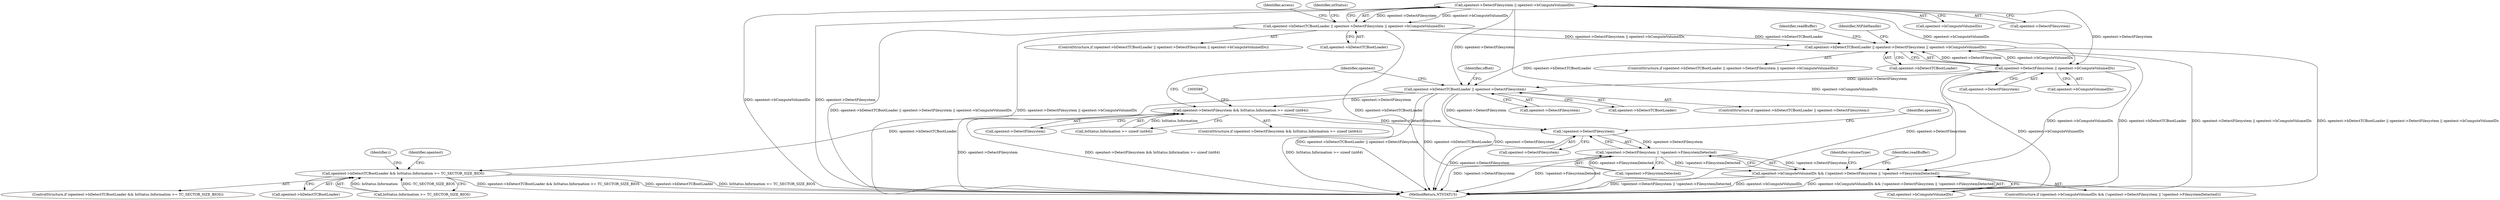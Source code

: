 digraph "0_VeraCrypt_f30f9339c9a0b9bbcc6f5ad38804af39db1f479e@API" {
"1000409" [label="(Call,opentest->DetectFilesystem || opentest->bComputeVolumeIDs)"];
"1000405" [label="(Call,opentest->bDetectTCBootLoader || opentest->DetectFilesystem || opentest->bComputeVolumeIDs)"];
"1000473" [label="(Call,opentest->bDetectTCBootLoader || opentest->DetectFilesystem || opentest->bComputeVolumeIDs)"];
"1000500" [label="(Call,opentest->bDetectTCBootLoader || opentest->DetectFilesystem)"];
"1000533" [label="(Call,opentest->bDetectTCBootLoader && IoStatus.Information >= TC_SECTOR_SIZE_BIOS)"];
"1000574" [label="(Call,opentest->DetectFilesystem && IoStatus.Information >= sizeof (int64))"];
"1000628" [label="(Call,!opentest->DetectFilesystem)"];
"1000627" [label="(Call,!opentest->DetectFilesystem || !opentest->FilesystemDetected)"];
"1000623" [label="(Call,opentest->bComputeVolumeIDs && (!opentest->DetectFilesystem || !opentest->FilesystemDetected))"];
"1000477" [label="(Call,opentest->DetectFilesystem || opentest->bComputeVolumeIDs)"];
"1000404" [label="(ControlStructure,if (opentest->bDetectTCBootLoader || opentest->DetectFilesystem || opentest->bComputeVolumeIDs))"];
"1000500" [label="(Call,opentest->bDetectTCBootLoader || opentest->DetectFilesystem)"];
"1000624" [label="(Call,opentest->bComputeVolumeIDs)"];
"1000578" [label="(Call,IoStatus.Information >= sizeof (int64))"];
"1000640" [label="(Identifier,volumeType)"];
"1000534" [label="(Call,opentest->bDetectTCBootLoader)"];
"1000409" [label="(Call,opentest->DetectFilesystem || opentest->bComputeVolumeIDs)"];
"1000510" [label="(Identifier,offset)"];
"1000699" [label="(Identifier,readBuffer)"];
"1000537" [label="(Call,IoStatus.Information >= TC_SECTOR_SIZE_BIOS)"];
"1000417" [label="(Identifier,access)"];
"1000504" [label="(Call,opentest->DetectFilesystem)"];
"1000545" [label="(Identifier,i)"];
"1000634" [label="(Identifier,opentest)"];
"1000405" [label="(Call,opentest->bDetectTCBootLoader || opentest->DetectFilesystem || opentest->bComputeVolumeIDs)"];
"1000472" [label="(ControlStructure,if (opentest->bDetectTCBootLoader || opentest->DetectFilesystem || opentest->bComputeVolumeIDs))"];
"1000622" [label="(ControlStructure,if (opentest->bComputeVolumeIDs && (!opentest->DetectFilesystem || !opentest->FilesystemDetected)))"];
"1000627" [label="(Call,!opentest->DetectFilesystem || !opentest->FilesystemDetected)"];
"1000478" [label="(Call,opentest->DetectFilesystem)"];
"1000628" [label="(Call,!opentest->DetectFilesystem)"];
"1000406" [label="(Call,opentest->bDetectTCBootLoader)"];
"1000632" [label="(Call,!opentest->FilesystemDetected)"];
"1000413" [label="(Call,opentest->bComputeVolumeIDs)"];
"1000573" [label="(ControlStructure,if (opentest->DetectFilesystem && IoStatus.Information >= sizeof (int64)))"];
"1000629" [label="(Call,opentest->DetectFilesystem)"];
"1000532" [label="(ControlStructure,if (opentest->bDetectTCBootLoader && IoStatus.Information >= TC_SECTOR_SIZE_BIOS))"];
"1000574" [label="(Call,opentest->DetectFilesystem && IoStatus.Information >= sizeof (int64))"];
"1000473" [label="(Call,opentest->bDetectTCBootLoader || opentest->DetectFilesystem || opentest->bComputeVolumeIDs)"];
"1000575" [label="(Call,opentest->DetectFilesystem)"];
"1000420" [label="(Identifier,ntStatus)"];
"1000576" [label="(Identifier,opentest)"];
"1000623" [label="(Call,opentest->bComputeVolumeIDs && (!opentest->DetectFilesystem || !opentest->FilesystemDetected))"];
"1000410" [label="(Call,opentest->DetectFilesystem)"];
"1003200" [label="(MethodReturn,NTSTATUS)"];
"1000474" [label="(Call,opentest->bDetectTCBootLoader)"];
"1000487" [label="(Identifier,readBuffer)"];
"1000701" [label="(Identifier,NtFileHandle)"];
"1000501" [label="(Call,opentest->bDetectTCBootLoader)"];
"1000499" [label="(ControlStructure,if (opentest->bDetectTCBootLoader || opentest->DetectFilesystem))"];
"1000625" [label="(Identifier,opentest)"];
"1000477" [label="(Call,opentest->DetectFilesystem || opentest->bComputeVolumeIDs)"];
"1000481" [label="(Call,opentest->bComputeVolumeIDs)"];
"1000533" [label="(Call,opentest->bDetectTCBootLoader && IoStatus.Information >= TC_SECTOR_SIZE_BIOS)"];
"1000409" -> "1000405"  [label="AST: "];
"1000409" -> "1000410"  [label="CFG: "];
"1000409" -> "1000413"  [label="CFG: "];
"1000410" -> "1000409"  [label="AST: "];
"1000413" -> "1000409"  [label="AST: "];
"1000405" -> "1000409"  [label="CFG: "];
"1000409" -> "1003200"  [label="DDG: opentest->bComputeVolumeIDs"];
"1000409" -> "1003200"  [label="DDG: opentest->DetectFilesystem"];
"1000409" -> "1000405"  [label="DDG: opentest->DetectFilesystem"];
"1000409" -> "1000405"  [label="DDG: opentest->bComputeVolumeIDs"];
"1000409" -> "1000477"  [label="DDG: opentest->DetectFilesystem"];
"1000409" -> "1000477"  [label="DDG: opentest->bComputeVolumeIDs"];
"1000409" -> "1000500"  [label="DDG: opentest->DetectFilesystem"];
"1000409" -> "1000623"  [label="DDG: opentest->bComputeVolumeIDs"];
"1000405" -> "1000404"  [label="AST: "];
"1000405" -> "1000406"  [label="CFG: "];
"1000406" -> "1000405"  [label="AST: "];
"1000417" -> "1000405"  [label="CFG: "];
"1000420" -> "1000405"  [label="CFG: "];
"1000405" -> "1003200"  [label="DDG: opentest->bDetectTCBootLoader || opentest->DetectFilesystem || opentest->bComputeVolumeIDs"];
"1000405" -> "1003200"  [label="DDG: opentest->DetectFilesystem || opentest->bComputeVolumeIDs"];
"1000405" -> "1003200"  [label="DDG: opentest->bDetectTCBootLoader"];
"1000405" -> "1000473"  [label="DDG: opentest->bDetectTCBootLoader"];
"1000405" -> "1000473"  [label="DDG: opentest->DetectFilesystem || opentest->bComputeVolumeIDs"];
"1000473" -> "1000472"  [label="AST: "];
"1000473" -> "1000474"  [label="CFG: "];
"1000473" -> "1000477"  [label="CFG: "];
"1000474" -> "1000473"  [label="AST: "];
"1000477" -> "1000473"  [label="AST: "];
"1000487" -> "1000473"  [label="CFG: "];
"1000701" -> "1000473"  [label="CFG: "];
"1000473" -> "1003200"  [label="DDG: opentest->bDetectTCBootLoader"];
"1000473" -> "1003200"  [label="DDG: opentest->DetectFilesystem || opentest->bComputeVolumeIDs"];
"1000473" -> "1003200"  [label="DDG: opentest->bDetectTCBootLoader || opentest->DetectFilesystem || opentest->bComputeVolumeIDs"];
"1000477" -> "1000473"  [label="DDG: opentest->DetectFilesystem"];
"1000477" -> "1000473"  [label="DDG: opentest->bComputeVolumeIDs"];
"1000473" -> "1000500"  [label="DDG: opentest->bDetectTCBootLoader"];
"1000500" -> "1000499"  [label="AST: "];
"1000500" -> "1000501"  [label="CFG: "];
"1000500" -> "1000504"  [label="CFG: "];
"1000501" -> "1000500"  [label="AST: "];
"1000504" -> "1000500"  [label="AST: "];
"1000510" -> "1000500"  [label="CFG: "];
"1000625" -> "1000500"  [label="CFG: "];
"1000500" -> "1003200"  [label="DDG: opentest->bDetectTCBootLoader || opentest->DetectFilesystem"];
"1000500" -> "1003200"  [label="DDG: opentest->bDetectTCBootLoader"];
"1000500" -> "1003200"  [label="DDG: opentest->DetectFilesystem"];
"1000477" -> "1000500"  [label="DDG: opentest->DetectFilesystem"];
"1000500" -> "1000533"  [label="DDG: opentest->bDetectTCBootLoader"];
"1000500" -> "1000574"  [label="DDG: opentest->DetectFilesystem"];
"1000500" -> "1000628"  [label="DDG: opentest->DetectFilesystem"];
"1000533" -> "1000532"  [label="AST: "];
"1000533" -> "1000534"  [label="CFG: "];
"1000533" -> "1000537"  [label="CFG: "];
"1000534" -> "1000533"  [label="AST: "];
"1000537" -> "1000533"  [label="AST: "];
"1000545" -> "1000533"  [label="CFG: "];
"1000576" -> "1000533"  [label="CFG: "];
"1000533" -> "1003200"  [label="DDG: opentest->bDetectTCBootLoader && IoStatus.Information >= TC_SECTOR_SIZE_BIOS"];
"1000533" -> "1003200"  [label="DDG: opentest->bDetectTCBootLoader"];
"1000533" -> "1003200"  [label="DDG: IoStatus.Information >= TC_SECTOR_SIZE_BIOS"];
"1000537" -> "1000533"  [label="DDG: IoStatus.Information"];
"1000537" -> "1000533"  [label="DDG: TC_SECTOR_SIZE_BIOS"];
"1000574" -> "1000573"  [label="AST: "];
"1000574" -> "1000575"  [label="CFG: "];
"1000574" -> "1000578"  [label="CFG: "];
"1000575" -> "1000574"  [label="AST: "];
"1000578" -> "1000574"  [label="AST: "];
"1000589" -> "1000574"  [label="CFG: "];
"1000625" -> "1000574"  [label="CFG: "];
"1000574" -> "1003200"  [label="DDG: opentest->DetectFilesystem"];
"1000574" -> "1003200"  [label="DDG: opentest->DetectFilesystem && IoStatus.Information >= sizeof (int64)"];
"1000574" -> "1003200"  [label="DDG: IoStatus.Information >= sizeof (int64)"];
"1000578" -> "1000574"  [label="DDG: IoStatus.Information"];
"1000574" -> "1000628"  [label="DDG: opentest->DetectFilesystem"];
"1000628" -> "1000627"  [label="AST: "];
"1000628" -> "1000629"  [label="CFG: "];
"1000629" -> "1000628"  [label="AST: "];
"1000634" -> "1000628"  [label="CFG: "];
"1000627" -> "1000628"  [label="CFG: "];
"1000628" -> "1003200"  [label="DDG: opentest->DetectFilesystem"];
"1000628" -> "1000627"  [label="DDG: opentest->DetectFilesystem"];
"1000627" -> "1000623"  [label="AST: "];
"1000627" -> "1000632"  [label="CFG: "];
"1000632" -> "1000627"  [label="AST: "];
"1000623" -> "1000627"  [label="CFG: "];
"1000627" -> "1003200"  [label="DDG: !opentest->FilesystemDetected"];
"1000627" -> "1003200"  [label="DDG: !opentest->DetectFilesystem"];
"1000627" -> "1000623"  [label="DDG: !opentest->DetectFilesystem"];
"1000627" -> "1000623"  [label="DDG: !opentest->FilesystemDetected"];
"1000632" -> "1000627"  [label="DDG: opentest->FilesystemDetected"];
"1000623" -> "1000622"  [label="AST: "];
"1000623" -> "1000624"  [label="CFG: "];
"1000624" -> "1000623"  [label="AST: "];
"1000640" -> "1000623"  [label="CFG: "];
"1000699" -> "1000623"  [label="CFG: "];
"1000623" -> "1003200"  [label="DDG: opentest->bComputeVolumeIDs && (!opentest->DetectFilesystem || !opentest->FilesystemDetected)"];
"1000623" -> "1003200"  [label="DDG: !opentest->DetectFilesystem || !opentest->FilesystemDetected"];
"1000623" -> "1003200"  [label="DDG: opentest->bComputeVolumeIDs"];
"1000477" -> "1000623"  [label="DDG: opentest->bComputeVolumeIDs"];
"1000477" -> "1000478"  [label="CFG: "];
"1000477" -> "1000481"  [label="CFG: "];
"1000478" -> "1000477"  [label="AST: "];
"1000481" -> "1000477"  [label="AST: "];
"1000477" -> "1003200"  [label="DDG: opentest->bComputeVolumeIDs"];
"1000477" -> "1003200"  [label="DDG: opentest->DetectFilesystem"];
}

